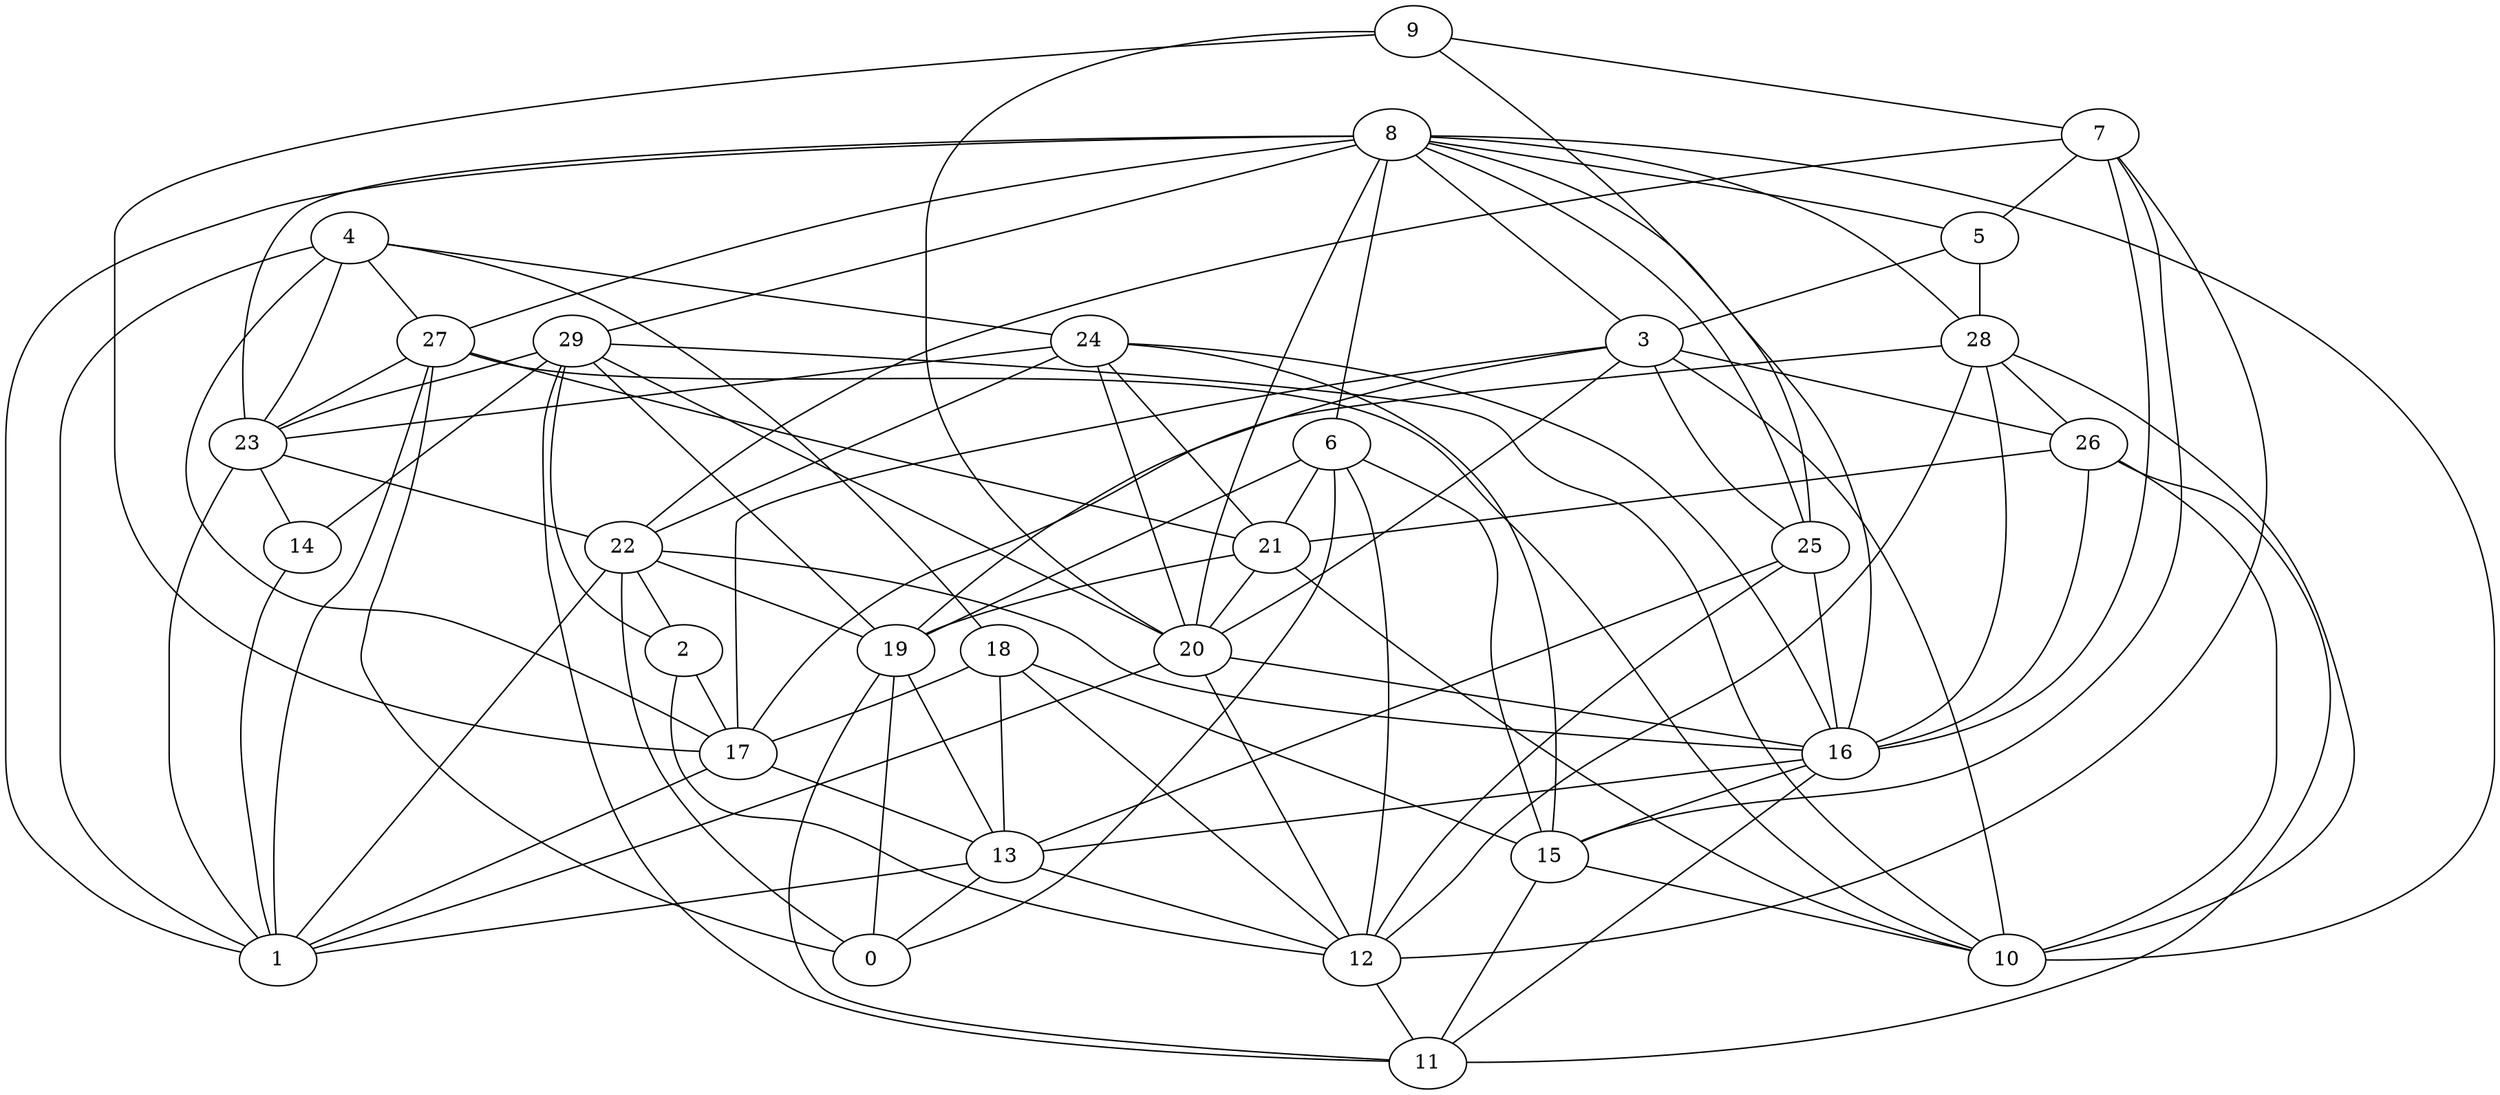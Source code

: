 digraph GG_graph {

subgraph G_graph {
edge [color = black]
"4" -> "17" [dir = none]
"4" -> "24" [dir = none]
"4" -> "18" [dir = none]
"4" -> "23" [dir = none]
"23" -> "22" [dir = none]
"23" -> "14" [dir = none]
"23" -> "1" [dir = none]
"21" -> "10" [dir = none]
"21" -> "19" [dir = none]
"21" -> "20" [dir = none]
"20" -> "12" [dir = none]
"20" -> "16" [dir = none]
"20" -> "1" [dir = none]
"29" -> "23" [dir = none]
"29" -> "10" [dir = none]
"29" -> "19" [dir = none]
"29" -> "2" [dir = none]
"29" -> "11" [dir = none]
"29" -> "14" [dir = none]
"29" -> "20" [dir = none]
"13" -> "12" [dir = none]
"13" -> "1" [dir = none]
"15" -> "11" [dir = none]
"14" -> "1" [dir = none]
"26" -> "11" [dir = none]
"26" -> "21" [dir = none]
"26" -> "10" [dir = none]
"28" -> "26" [dir = none]
"28" -> "17" [dir = none]
"28" -> "16" [dir = none]
"9" -> "7" [dir = none]
"9" -> "17" [dir = none]
"9" -> "20" [dir = none]
"9" -> "25" [dir = none]
"22" -> "19" [dir = none]
"22" -> "0" [dir = none]
"22" -> "16" [dir = none]
"17" -> "1" [dir = none]
"17" -> "13" [dir = none]
"16" -> "13" [dir = none]
"16" -> "11" [dir = none]
"5" -> "28" [dir = none]
"5" -> "3" [dir = none]
"24" -> "20" [dir = none]
"24" -> "21" [dir = none]
"24" -> "16" [dir = none]
"24" -> "23" [dir = none]
"24" -> "22" [dir = none]
"8" -> "20" [dir = none]
"8" -> "23" [dir = none]
"8" -> "1" [dir = none]
"8" -> "5" [dir = none]
"8" -> "3" [dir = none]
"8" -> "27" [dir = none]
"8" -> "10" [dir = none]
"8" -> "29" [dir = none]
"8" -> "16" [dir = none]
"12" -> "11" [dir = none]
"18" -> "13" [dir = none]
"18" -> "15" [dir = none]
"18" -> "12" [dir = none]
"18" -> "17" [dir = none]
"25" -> "16" [dir = none]
"25" -> "13" [dir = none]
"2" -> "17" [dir = none]
"2" -> "12" [dir = none]
"19" -> "0" [dir = none]
"19" -> "11" [dir = none]
"19" -> "13" [dir = none]
"3" -> "25" [dir = none]
"3" -> "20" [dir = none]
"3" -> "26" [dir = none]
"3" -> "19" [dir = none]
"3" -> "17" [dir = none]
"3" -> "10" [dir = none]
"6" -> "12" [dir = none]
"6" -> "0" [dir = none]
"6" -> "15" [dir = none]
"6" -> "19" [dir = none]
"6" -> "21" [dir = none]
"7" -> "5" [dir = none]
"7" -> "22" [dir = none]
"7" -> "12" [dir = none]
"7" -> "16" [dir = none]
"7" -> "15" [dir = none]
"27" -> "0" [dir = none]
"27" -> "21" [dir = none]
"13" -> "0" [dir = none]
"27" -> "1" [dir = none]
"28" -> "12" [dir = none]
"4" -> "1" [dir = none]
"24" -> "15" [dir = none]
"16" -> "15" [dir = none]
"25" -> "12" [dir = none]
"8" -> "25" [dir = none]
"28" -> "10" [dir = none]
"26" -> "16" [dir = none]
"4" -> "27" [dir = none]
"22" -> "2" [dir = none]
"22" -> "1" [dir = none]
"27" -> "23" [dir = none]
"27" -> "10" [dir = none]
"8" -> "6" [dir = none]
"8" -> "28" [dir = none]
"15" -> "10" [dir = none]
}

}
